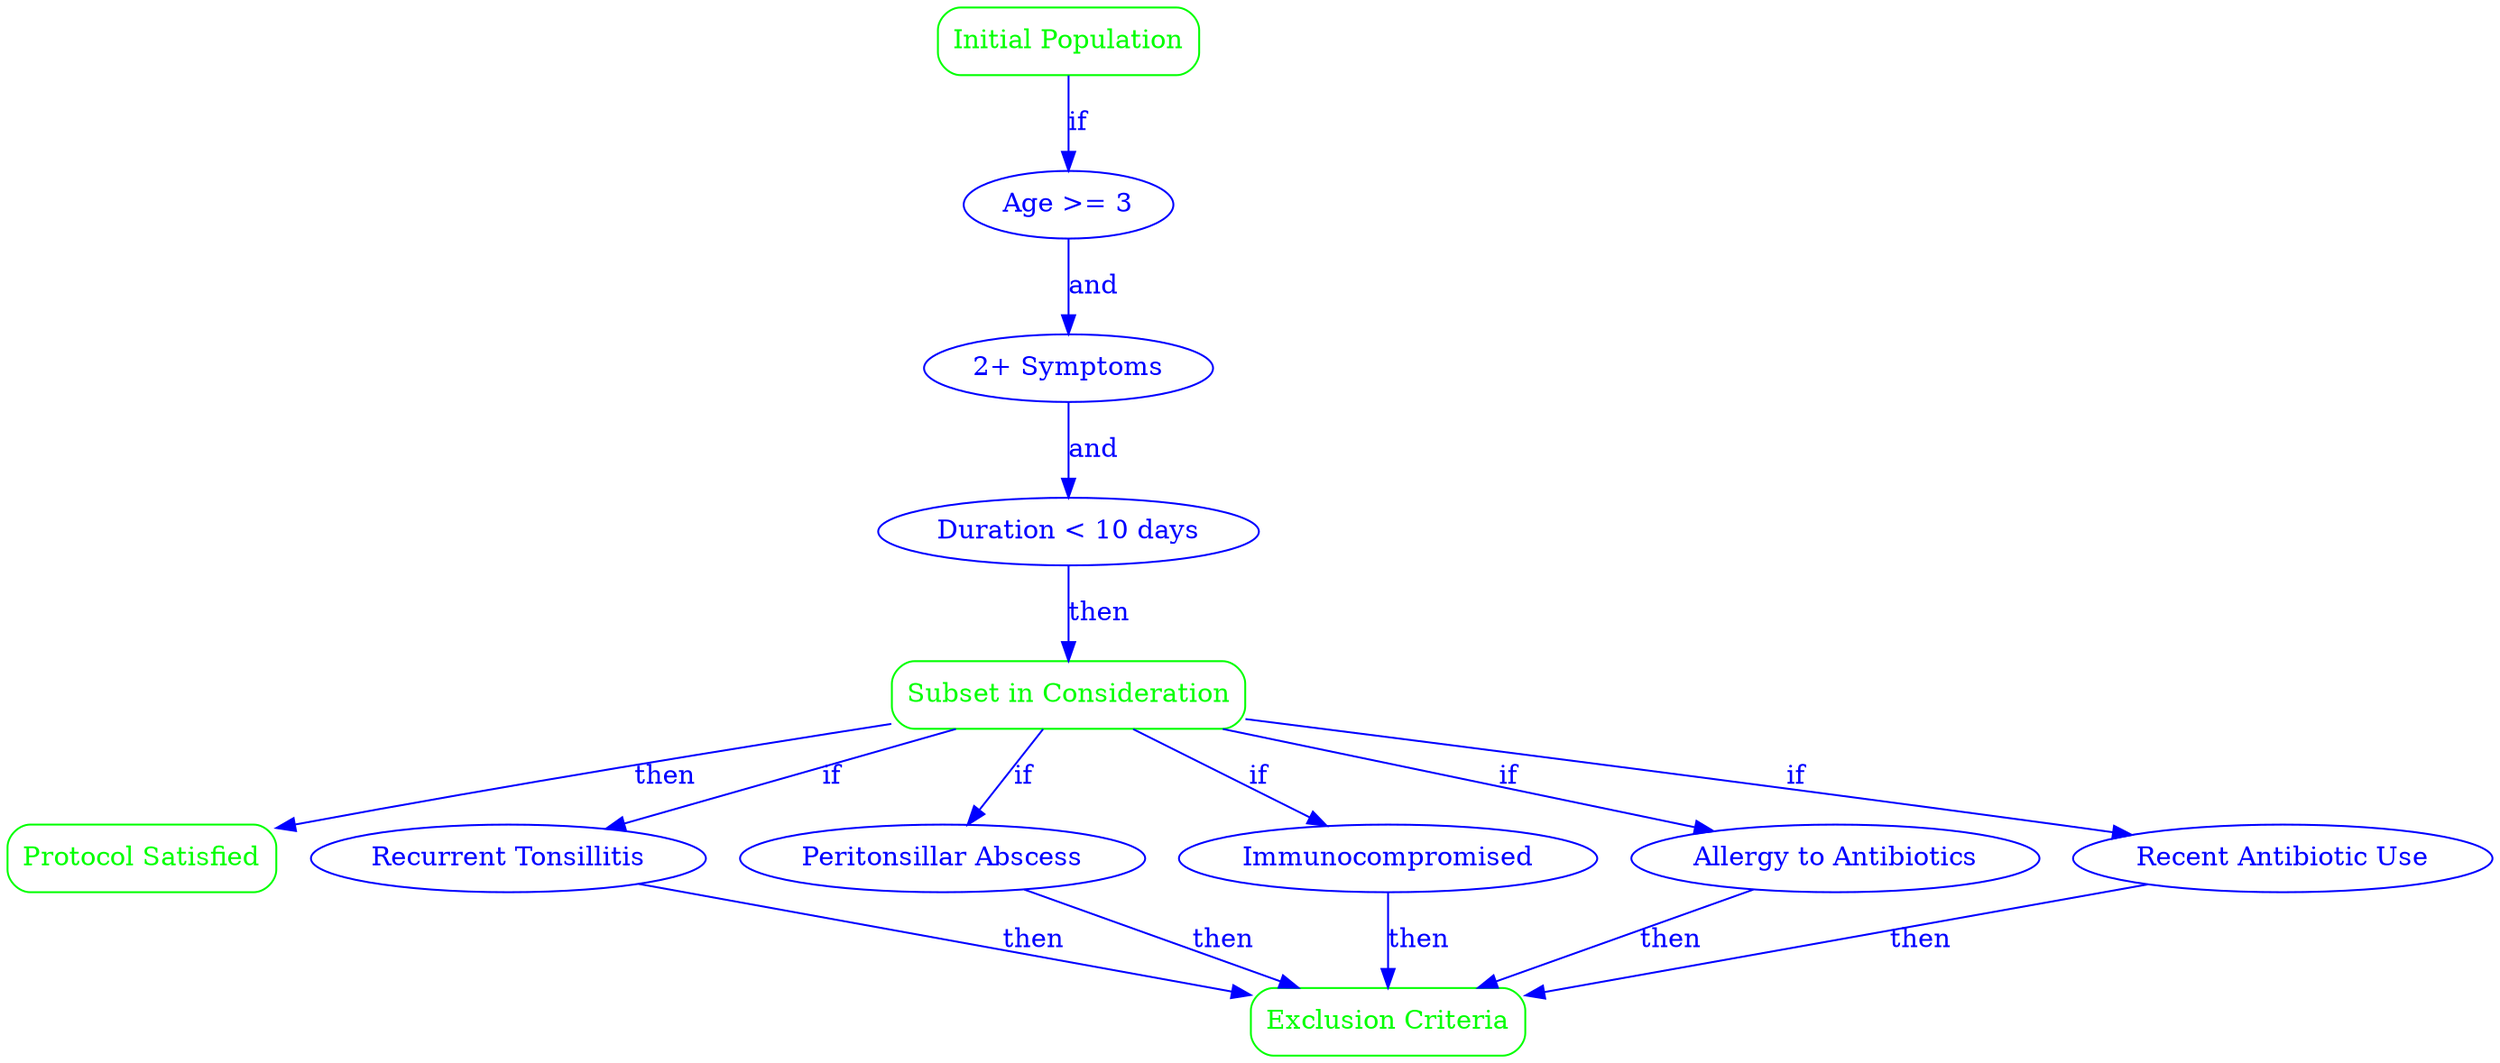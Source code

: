 digraph TonsillitisDiagnosisProtocol {
    rankdir=TB;

    // Population nodes
    InitialPopulation [label="Initial Population" shape=box style=rounded color=green fontcolor=green comment="All patients presenting with symptoms suggestive of tonsillitis"];
    SubsetInConsideration [label="Subset in Consideration" shape=box style=rounded color=green fontcolor=green comment="Patients 3 years and older with at least two symptoms: sore throat, fever, swollen tonsils, or difficulty swallowing, and symptoms duration less than 10 days"];
    ExclusionCriteria [label="Exclusion Criteria" shape=box style=rounded color=green fontcolor=green comment="Patients excluded if they have recurrent tonsillitis, peritonsillar abscess, immunocompromised status, allergy to antibiotics, or recent antibiotic use"];
    ProtocolSatisfied [label="Protocol Satisfied" shape=box style=rounded color=green fontcolor=green comment="Patients who satisfy the protocol for tonsillitis diagnosis and management"];

    // Criterion nodes
    Age [label="Age >= 3" shape=ellipse color=blue fontcolor=blue comment="Age: 3 years and older"];
    Symptoms [label="2+ Symptoms" shape=ellipse color=blue fontcolor=blue comment="Presenting with at least two of the following symptoms: sore throat, fever, swollen tonsils, or difficulty swallowing"];
    Duration [label="Duration < 10 days" shape=ellipse color=blue fontcolor=blue comment="Duration of symptoms: Less than 10 days"];
    RecurrentTonsillitis [label="Recurrent Tonsillitis" shape=ellipse color=blue fontcolor=blue comment="Known history of recurrent tonsillitis (more than 5 episodes in a year)"];
    PeritonsillarAbscess [label="Peritonsillar Abscess" shape=ellipse color=blue fontcolor=blue comment="Presence of peritonsillar abscess or other complications requiring immediate surgical intervention"];
    Immunocompromised [label="Immunocompromised" shape=ellipse color=blue fontcolor=blue comment="Immunocompromised status (e.g., HIV, chemotherapy, long-term steroid use)"];
    Allergy [label="Allergy to Antibiotics" shape=ellipse color=blue fontcolor=blue comment="Known allergy to penicillin or other first-line antibiotics for tonsillitis"];
    RecentAntibioticUse [label="Recent Antibiotic Use" shape=ellipse color=blue fontcolor=blue comment="Recent antibiotic use within the past 2 weeks"];

    // Edges
    InitialPopulation -> Age [label="if" color=blue fontcolor=blue];
    Age -> Symptoms [label="and" color=blue fontcolor=blue];
    Symptoms -> Duration [label="and" color=blue fontcolor=blue];
    Duration -> SubsetInConsideration [label="then" color=blue fontcolor=blue];

    SubsetInConsideration -> RecurrentTonsillitis [label="if" color=blue fontcolor=blue];
    SubsetInConsideration -> PeritonsillarAbscess [label="if" color=blue fontcolor=blue];
    SubsetInConsideration -> Immunocompromised [label="if" color=blue fontcolor=blue];
    SubsetInConsideration -> Allergy [label="if" color=blue fontcolor=blue];
    SubsetInConsideration -> RecentAntibioticUse [label="if" color=blue fontcolor=blue];

    RecurrentTonsillitis -> ExclusionCriteria [label="then" color=blue fontcolor=blue];
    PeritonsillarAbscess -> ExclusionCriteria [label="then" color=blue fontcolor=blue];
    Immunocompromised -> ExclusionCriteria [label="then" color=blue fontcolor=blue];
    Allergy -> ExclusionCriteria [label="then" color=blue fontcolor=blue];
    RecentAntibioticUse -> ExclusionCriteria [label="then" color=blue fontcolor=blue];

    SubsetInConsideration -> ProtocolSatisfied [label="then" color=blue fontcolor=blue];
}